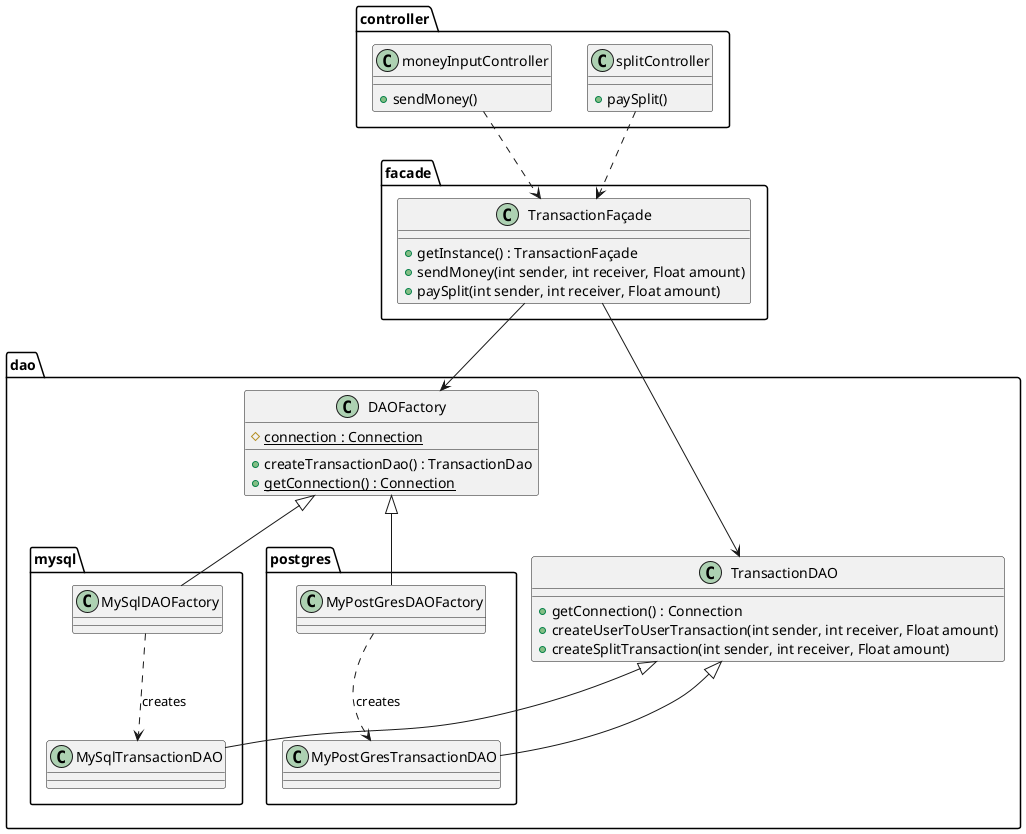 @startuml make_payment

package controller <<Folder>> {
  class moneyInputController {
    +sendMoney()
  }
  class splitController {
    +paySplit()
  }
}

package facade <<Folder>> {
  class TransactionFaçade {
    +getInstance() : TransactionFaçade
    +sendMoney(int sender, int receiver, Float amount)
    +paySplit(int sender, int receiver, Float amount)
  }
}

package dao <<Folder>> {
  class DAOFactory {
    #{static}connection : Connection
    +createTransactionDao() : TransactionDao
    +{static}getConnection() : Connection
  }

  package mysql <<Folder>> {
    class MySqlDAOFactory {}
    class MySqlTransactionDAO {}
    MySqlDAOFactory .down.> MySqlTransactionDAO : creates
  }
  
  package postgres <<Folder>> {
    class MyPostGresDAOFactory {}
    class MyPostGresTransactionDAO {}
    MyPostGresDAOFactory .down.> MyPostGresTransactionDAO : creates
  }
  class TransactionDAO {
    +getConnection() : Connection
    +createUserToUserTransaction(int sender, int receiver, Float amount)
    +createSplitTransaction(int sender, int receiver, Float amount)
  }

  DAOFactory <|-- MySqlDAOFactory
  DAOFactory <|-- MyPostGresDAOFactory    
  TransactionDAO <|-- MyPostGresTransactionDAO
  TransactionDAO <|-- MySqlTransactionDAO

}

moneyInputController .down.> TransactionFaçade
splitController .down.> TransactionFaçade

TransactionFaçade -down-> DAOFactory
TransactionFaçade --> TransactionDAO

@enduml